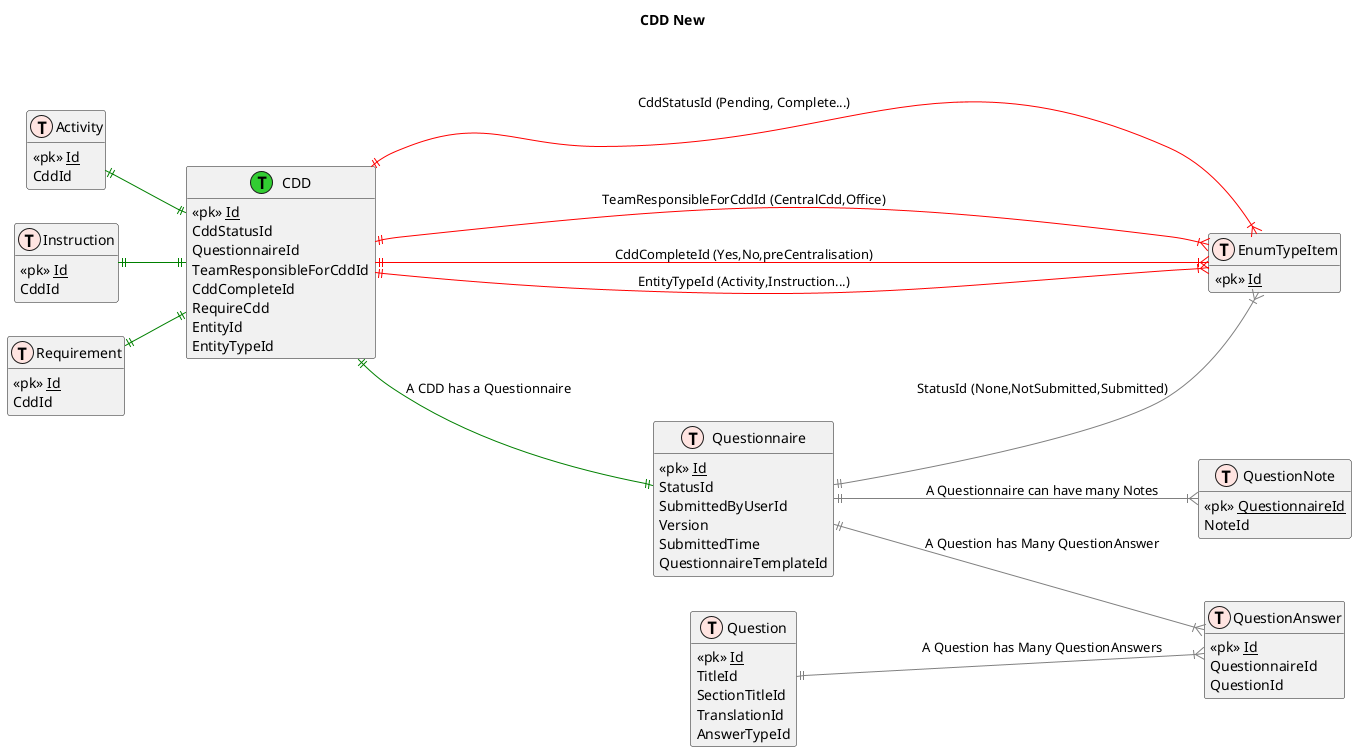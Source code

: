 @startuml

title CDD New 

left to right direction

!define newtable(x) class x << (T,LimeGreen) >> 

!define table(x) class x << (T,mistyrose) >>   
!define view(x) class x << (V,lightblue) >>   
!define table(x) class x << (T,mistyrose) >>  
!define tr(x) class x << (R,red) >>  
!define tf(x) class x << (F,darkorange) >>   
!define af(x) class x << (F,white) >>   
!define fn(x) class x << (F,plum) >>   
!define fs(x) class x << (F,tan) >>   
!define ft(x) class x << (F,wheat) >>   
!define if(x) class x << (F,gaisboro) >>   
!define p(x) class x << (P,indianred) >>   
!define pc(x) class x << (P,lemonshiffon) >>   
!define x(x) class x << (P,linen) >>     
!define primary_key(x) <<pk>> <u>x</u>
!define foreign_key(x) <<fk>> <b>x</b>
!define link( k, y) k }--||  y
hide methods   
hide stereotypes  
skinparam classarrowcolor gray  

table( Activity)
{
    primary_key(Id)
    CddId
}

table( Instruction)
{
    primary_key(Id)
    CddId
}

table( Requirement)
{
    primary_key(Id)
    CddId
}

table(EnumTypeItem)
{
    primary_key(Id)
}

'newtable( QuestionTemplate)
'{
'    primary_key(Id)
'    QuestionnaireTypeId
'    ActiveDate
'    Version
'}

table( Questionnaire)
{
    primary_key(Id)
    StatusId
    SubmittedByUserId
    Version
    SubmittedTime
    QuestionnaireTemplateId
}

table( Question)
{
    primary_key(Id)
    TitleId
    SectionTitleId
    TranslationId
    AnswerTypeId
}

table( QuestionAnswer)
{
    primary_key(Id)
    QuestionnaireId 
    QuestionId
}

table( QuestionNote)
{
    primary_key(QuestionnaireId)
    NoteId
}

newtable( CDD)
{
    primary_key(Id)
    CddStatusId
    QuestionnaireId
    TeamResponsibleForCddId
    CddCompleteId
    RequireCdd
    EntityId
    EntityTypeId
}

'newtable( CDDEntity)
'{
'    primary_key(Id)
'    EntityId
'    EntityTypeId
'    CddId
'}

Activity ||--|| CDD #line:green
Instruction ||--|| CDD #line:green
Requirement ||--|| CDD #line:green

CDD ||--|{ EnumTypeItem #line:red; : CddStatusId (Pending, Complete...)
CDD ||--|| Questionnaire #line:green : A CDD has a Questionnaire
CDD ||--|{ EnumTypeItem #line:red; : TeamResponsibleForCddId (CentralCdd,Office)
CDD ||--|{ EnumTypeItem #line:red; : CddCompleteId (Yes,No,preCentralisation)
CDD ||--|{ EnumTypeItem #line:red; : EntityTypeId (Activity,Instruction...)

Questionnaire ||--|{ QuestionAnswer : A Question has Many QuestionAnswer
Questionnaire ||--|{ QuestionNote : A Questionnaire can have many Notes
Question ||--|{ QuestionAnswer : A Question has Many QuestionAnswers
Questionnaire ||--|{ EnumTypeItem : StatusId (None,NotSubmitted,Submitted)

'QuestionTemplate ||--|{ Question #line:green : A Questionnaire can have many Questions
'QuestionTemplate }|--|| Questionnaire #line:green; : QuestionnaireTemplateId
'QuestionTemplate ||--|{ EnumTypeItem #line:green; : QuestionnaireTypeId (Disposal, Acquisition)


@enduml

